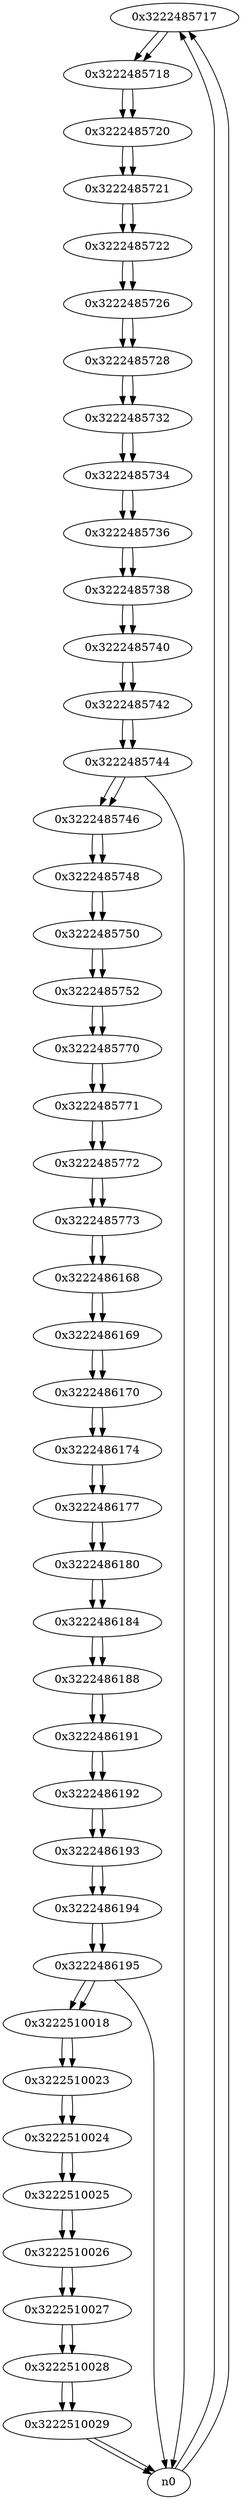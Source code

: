 digraph G{
/* nodes */
  n1 [label="0x3222485717"]
  n2 [label="0x3222485718"]
  n3 [label="0x3222485720"]
  n4 [label="0x3222485721"]
  n5 [label="0x3222485722"]
  n6 [label="0x3222485726"]
  n7 [label="0x3222485728"]
  n8 [label="0x3222485732"]
  n9 [label="0x3222485734"]
  n10 [label="0x3222485736"]
  n11 [label="0x3222485738"]
  n12 [label="0x3222485740"]
  n13 [label="0x3222485742"]
  n14 [label="0x3222485744"]
  n15 [label="0x3222485746"]
  n16 [label="0x3222485748"]
  n17 [label="0x3222485750"]
  n18 [label="0x3222485752"]
  n19 [label="0x3222485770"]
  n20 [label="0x3222485771"]
  n21 [label="0x3222485772"]
  n22 [label="0x3222485773"]
  n23 [label="0x3222486168"]
  n24 [label="0x3222486169"]
  n25 [label="0x3222486170"]
  n26 [label="0x3222486174"]
  n27 [label="0x3222486177"]
  n28 [label="0x3222486180"]
  n29 [label="0x3222486184"]
  n30 [label="0x3222486188"]
  n31 [label="0x3222486191"]
  n32 [label="0x3222486192"]
  n33 [label="0x3222486193"]
  n34 [label="0x3222486194"]
  n35 [label="0x3222486195"]
  n36 [label="0x3222510018"]
  n37 [label="0x3222510023"]
  n38 [label="0x3222510024"]
  n39 [label="0x3222510025"]
  n40 [label="0x3222510026"]
  n41 [label="0x3222510027"]
  n42 [label="0x3222510028"]
  n43 [label="0x3222510029"]
/* edges */
n1 -> n2;
n0 -> n1;
n0 -> n1;
n2 -> n3;
n1 -> n2;
n3 -> n4;
n2 -> n3;
n4 -> n5;
n3 -> n4;
n5 -> n6;
n4 -> n5;
n6 -> n7;
n5 -> n6;
n7 -> n8;
n6 -> n7;
n8 -> n9;
n7 -> n8;
n9 -> n10;
n8 -> n9;
n10 -> n11;
n9 -> n10;
n11 -> n12;
n10 -> n11;
n12 -> n13;
n11 -> n12;
n13 -> n14;
n12 -> n13;
n14 -> n15;
n14 -> n0;
n13 -> n14;
n15 -> n16;
n14 -> n15;
n16 -> n17;
n15 -> n16;
n17 -> n18;
n16 -> n17;
n18 -> n19;
n17 -> n18;
n19 -> n20;
n18 -> n19;
n20 -> n21;
n19 -> n20;
n21 -> n22;
n20 -> n21;
n22 -> n23;
n21 -> n22;
n23 -> n24;
n22 -> n23;
n24 -> n25;
n23 -> n24;
n25 -> n26;
n24 -> n25;
n26 -> n27;
n25 -> n26;
n27 -> n28;
n26 -> n27;
n28 -> n29;
n27 -> n28;
n29 -> n30;
n28 -> n29;
n30 -> n31;
n29 -> n30;
n31 -> n32;
n30 -> n31;
n32 -> n33;
n31 -> n32;
n33 -> n34;
n32 -> n33;
n34 -> n35;
n33 -> n34;
n35 -> n36;
n35 -> n0;
n34 -> n35;
n36 -> n37;
n35 -> n36;
n37 -> n38;
n36 -> n37;
n38 -> n39;
n37 -> n38;
n39 -> n40;
n38 -> n39;
n40 -> n41;
n39 -> n40;
n41 -> n42;
n40 -> n41;
n42 -> n43;
n41 -> n42;
n43 -> n0;
n43 -> n0;
n42 -> n43;
}
